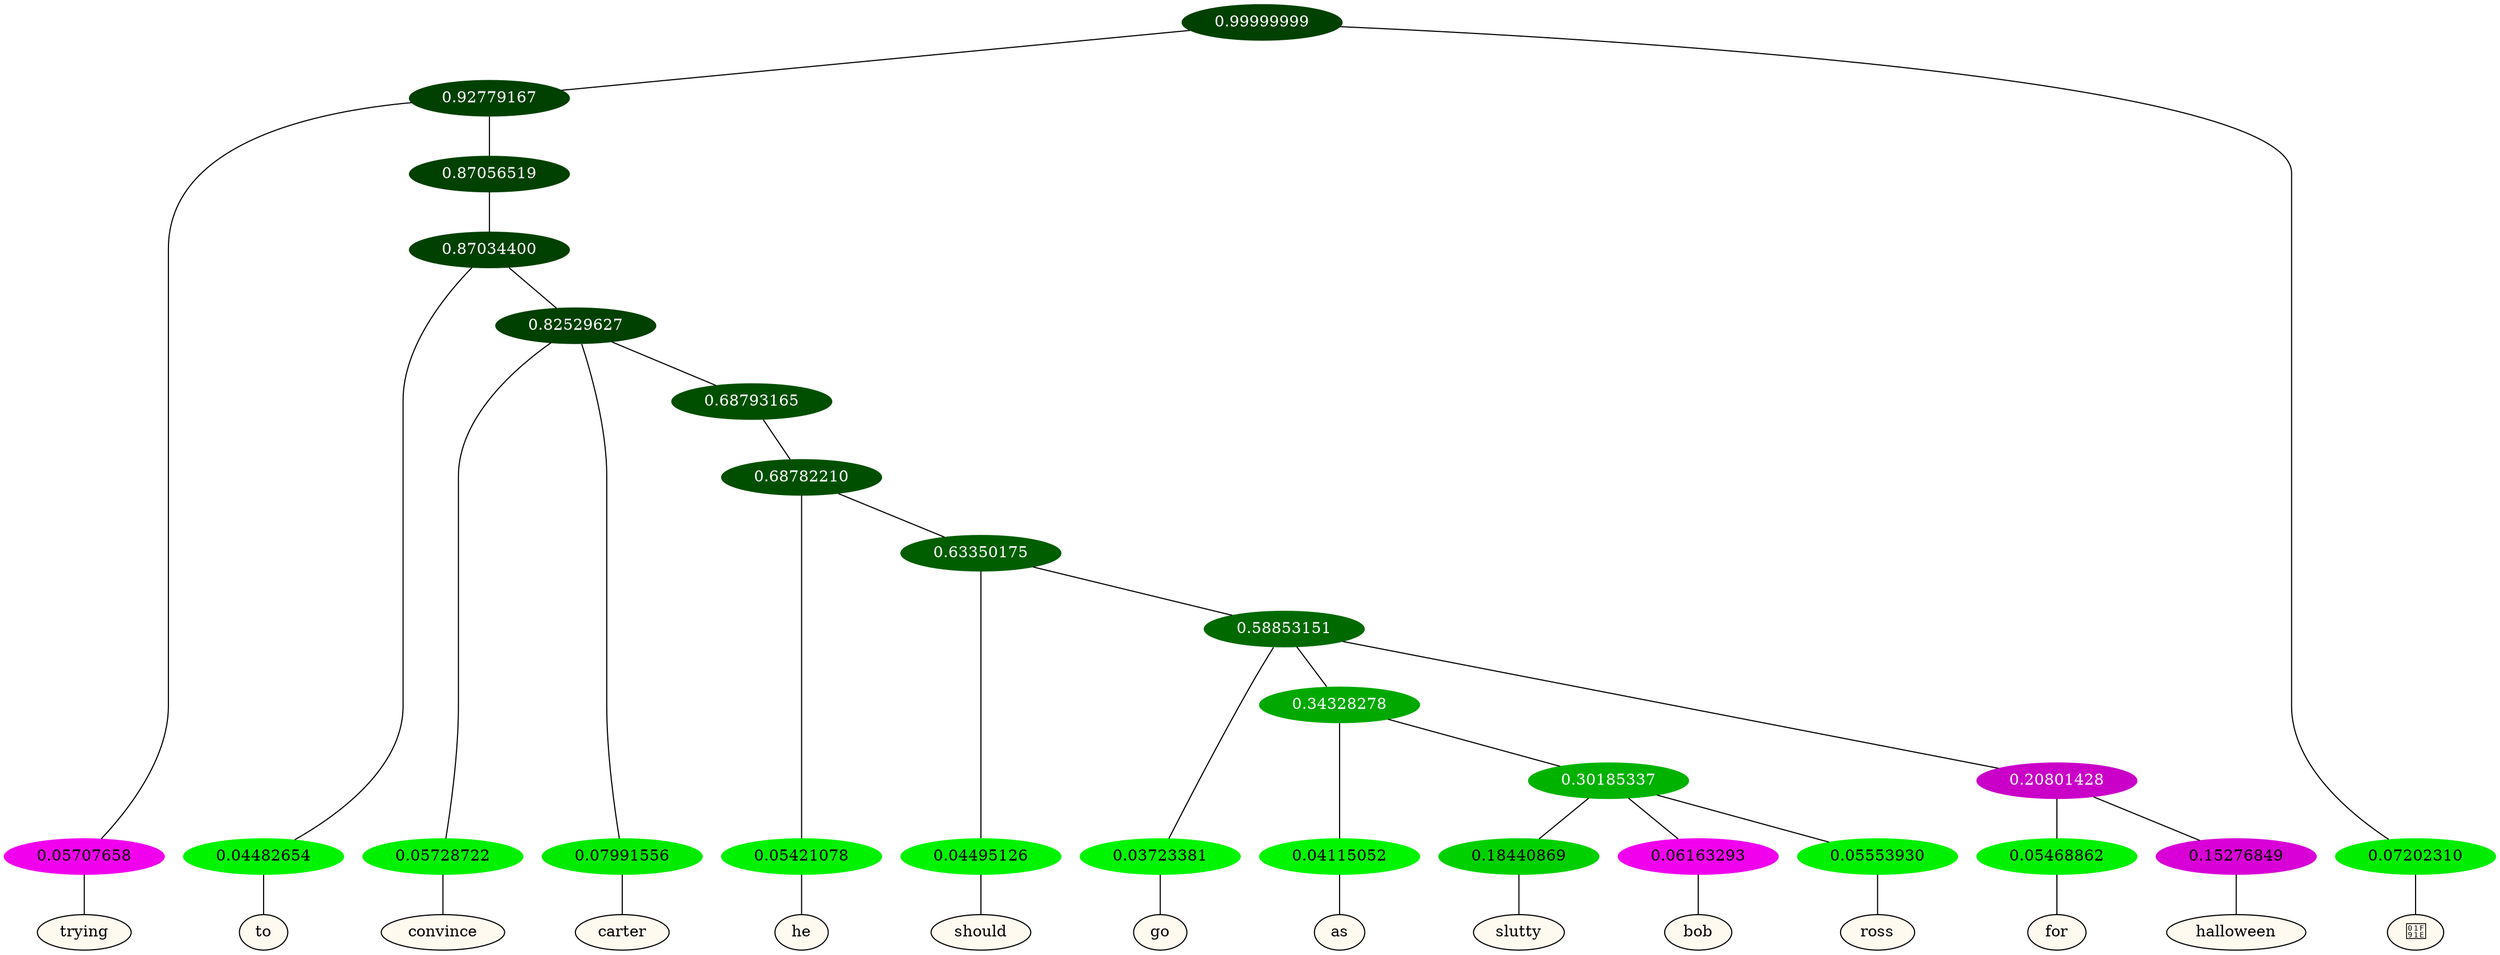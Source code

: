 graph {
	node [format=png height=0.15 nodesep=0.001 ordering=out overlap=prism overlap_scaling=0.01 ranksep=0.001 ratio=0.2 style=filled width=0.15]
	{
		rank=same
		a_w_3 [label=trying color=black fillcolor=floralwhite style="filled,solid"]
		a_w_6 [label=to color=black fillcolor=floralwhite style="filled,solid"]
		a_w_8 [label=convince color=black fillcolor=floralwhite style="filled,solid"]
		a_w_9 [label=carter color=black fillcolor=floralwhite style="filled,solid"]
		a_w_12 [label=he color=black fillcolor=floralwhite style="filled,solid"]
		a_w_14 [label=should color=black fillcolor=floralwhite style="filled,solid"]
		a_w_16 [label=go color=black fillcolor=floralwhite style="filled,solid"]
		a_w_19 [label=as color=black fillcolor=floralwhite style="filled,solid"]
		a_w_23 [label=slutty color=black fillcolor=floralwhite style="filled,solid"]
		a_w_24 [label=bob color=black fillcolor=floralwhite style="filled,solid"]
		a_w_25 [label=ross color=black fillcolor=floralwhite style="filled,solid"]
		a_w_21 [label=for color=black fillcolor=floralwhite style="filled,solid"]
		a_w_22 [label=halloween color=black fillcolor=floralwhite style="filled,solid"]
		a_w_2 [label="🤞" color=black fillcolor=floralwhite style="filled,solid"]
	}
	a_n_3 -- a_w_3
	a_n_6 -- a_w_6
	a_n_8 -- a_w_8
	a_n_9 -- a_w_9
	a_n_12 -- a_w_12
	a_n_14 -- a_w_14
	a_n_16 -- a_w_16
	a_n_19 -- a_w_19
	a_n_23 -- a_w_23
	a_n_24 -- a_w_24
	a_n_25 -- a_w_25
	a_n_21 -- a_w_21
	a_n_22 -- a_w_22
	a_n_2 -- a_w_2
	{
		rank=same
		a_n_3 [label=0.05707658 color="0.835 1.000 0.943" fontcolor=black]
		a_n_6 [label=0.04482654 color="0.334 1.000 0.955" fontcolor=black]
		a_n_8 [label=0.05728722 color="0.334 1.000 0.943" fontcolor=black]
		a_n_9 [label=0.07991556 color="0.334 1.000 0.920" fontcolor=black]
		a_n_12 [label=0.05421078 color="0.334 1.000 0.946" fontcolor=black]
		a_n_14 [label=0.04495126 color="0.334 1.000 0.955" fontcolor=black]
		a_n_16 [label=0.03723381 color="0.334 1.000 0.963" fontcolor=black]
		a_n_19 [label=0.04115052 color="0.334 1.000 0.959" fontcolor=black]
		a_n_23 [label=0.18440869 color="0.334 1.000 0.816" fontcolor=black]
		a_n_24 [label=0.06163293 color="0.835 1.000 0.938" fontcolor=black]
		a_n_25 [label=0.05553930 color="0.334 1.000 0.944" fontcolor=black]
		a_n_21 [label=0.05468862 color="0.334 1.000 0.945" fontcolor=black]
		a_n_22 [label=0.15276849 color="0.835 1.000 0.847" fontcolor=black]
		a_n_2 [label=0.07202310 color="0.334 1.000 0.928" fontcolor=black]
	}
	a_n_0 [label=0.99999999 color="0.334 1.000 0.250" fontcolor=grey99]
	a_n_1 [label=0.92779167 color="0.334 1.000 0.250" fontcolor=grey99]
	a_n_0 -- a_n_1
	a_n_0 -- a_n_2
	a_n_1 -- a_n_3
	a_n_4 [label=0.87056519 color="0.334 1.000 0.250" fontcolor=grey99]
	a_n_1 -- a_n_4
	a_n_5 [label=0.87034400 color="0.334 1.000 0.250" fontcolor=grey99]
	a_n_4 -- a_n_5
	a_n_5 -- a_n_6
	a_n_7 [label=0.82529627 color="0.334 1.000 0.250" fontcolor=grey99]
	a_n_5 -- a_n_7
	a_n_7 -- a_n_8
	a_n_7 -- a_n_9
	a_n_10 [label=0.68793165 color="0.334 1.000 0.312" fontcolor=grey99]
	a_n_7 -- a_n_10
	a_n_11 [label=0.68782210 color="0.334 1.000 0.312" fontcolor=grey99]
	a_n_10 -- a_n_11
	a_n_11 -- a_n_12
	a_n_13 [label=0.63350175 color="0.334 1.000 0.366" fontcolor=grey99]
	a_n_11 -- a_n_13
	a_n_13 -- a_n_14
	a_n_15 [label=0.58853151 color="0.334 1.000 0.411" fontcolor=grey99]
	a_n_13 -- a_n_15
	a_n_15 -- a_n_16
	a_n_17 [label=0.34328278 color="0.334 1.000 0.657" fontcolor=grey99]
	a_n_15 -- a_n_17
	a_n_18 [label=0.20801428 color="0.835 1.000 0.792" fontcolor=grey99]
	a_n_15 -- a_n_18
	a_n_17 -- a_n_19
	a_n_20 [label=0.30185337 color="0.334 1.000 0.698" fontcolor=grey99]
	a_n_17 -- a_n_20
	a_n_18 -- a_n_21
	a_n_18 -- a_n_22
	a_n_20 -- a_n_23
	a_n_20 -- a_n_24
	a_n_20 -- a_n_25
}
